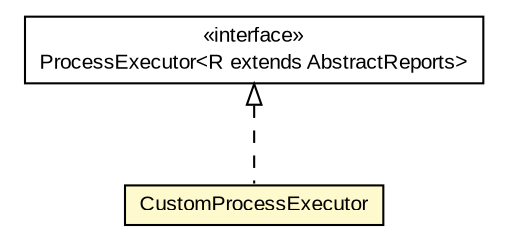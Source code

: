 #!/usr/local/bin/dot
#
# Class diagram 
# Generated by UMLGraph version R5_6-24-gf6e263 (http://www.umlgraph.org/)
#

digraph G {
	edge [fontname="arial",fontsize=10,labelfontname="arial",labelfontsize=10];
	node [fontname="arial",fontsize=10,shape=plaintext];
	nodesep=0.25;
	ranksep=0.5;
	// eu.europa.esig.dss.validation.executor.ProcessExecutor<R extends eu.europa.esig.dss.validation.reports.AbstractReports>
	c292401 [label=<<table title="eu.europa.esig.dss.validation.executor.ProcessExecutor" border="0" cellborder="1" cellspacing="0" cellpadding="2" port="p" href="./ProcessExecutor.html">
		<tr><td><table border="0" cellspacing="0" cellpadding="1">
<tr><td align="center" balign="center"> &#171;interface&#187; </td></tr>
<tr><td align="center" balign="center"> ProcessExecutor&lt;R extends AbstractReports&gt; </td></tr>
		</table></td></tr>
		</table>>, URL="./ProcessExecutor.html", fontname="arial", fontcolor="black", fontsize=10.0];
	// eu.europa.esig.dss.validation.executor.CustomProcessExecutor
	c292404 [label=<<table title="eu.europa.esig.dss.validation.executor.CustomProcessExecutor" border="0" cellborder="1" cellspacing="0" cellpadding="2" port="p" bgcolor="lemonChiffon" href="./CustomProcessExecutor.html">
		<tr><td><table border="0" cellspacing="0" cellpadding="1">
<tr><td align="center" balign="center"> CustomProcessExecutor </td></tr>
		</table></td></tr>
		</table>>, URL="./CustomProcessExecutor.html", fontname="arial", fontcolor="black", fontsize=10.0];
	//eu.europa.esig.dss.validation.executor.CustomProcessExecutor implements eu.europa.esig.dss.validation.executor.ProcessExecutor<R extends eu.europa.esig.dss.validation.reports.AbstractReports>
	c292401:p -> c292404:p [dir=back,arrowtail=empty,style=dashed];
}

